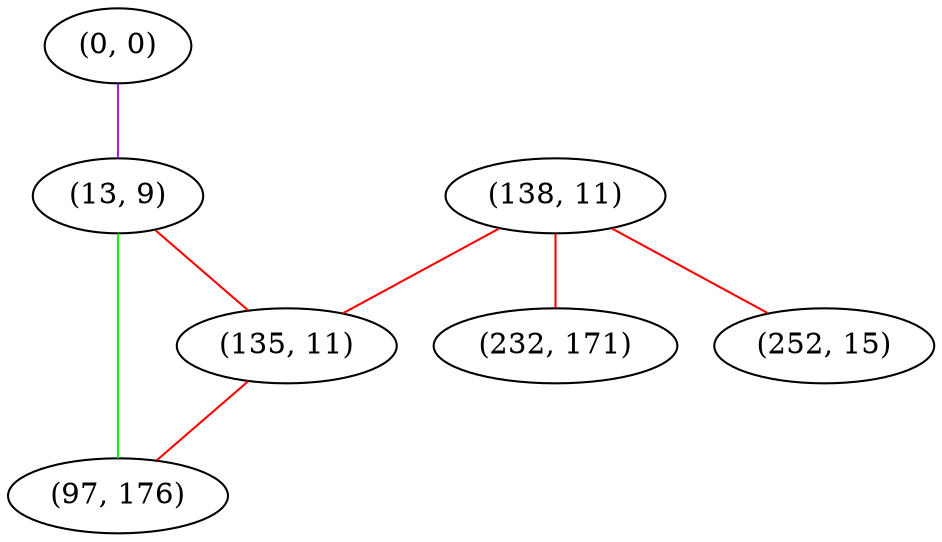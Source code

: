 graph "" {
"(0, 0)";
"(138, 11)";
"(232, 171)";
"(252, 15)";
"(13, 9)";
"(135, 11)";
"(97, 176)";
"(0, 0)" -- "(13, 9)"  [color=purple, key=0, weight=4];
"(138, 11)" -- "(135, 11)"  [color=red, key=0, weight=1];
"(138, 11)" -- "(232, 171)"  [color=red, key=0, weight=1];
"(138, 11)" -- "(252, 15)"  [color=red, key=0, weight=1];
"(13, 9)" -- "(135, 11)"  [color=red, key=0, weight=1];
"(13, 9)" -- "(97, 176)"  [color=green, key=0, weight=2];
"(135, 11)" -- "(97, 176)"  [color=red, key=0, weight=1];
}
